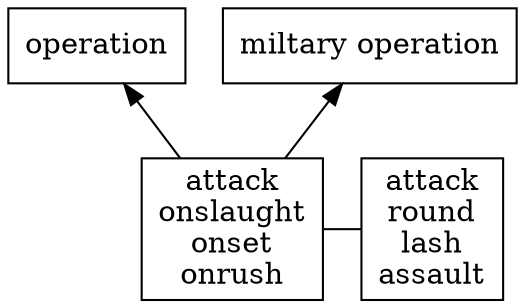 digraph hypernym_tree{
  subgraph operation{
    rank=same;
    "operation" [shape=box, constrained=false];
    "miltary operation" [shape=box, constrained=false];
  }
  subgraph attack{
  	rank=same;
    "attack\nonslaught\nonset\nonrush" [shape=box, constrained=false];
    "attack\nround\nlash\nassault" [shape=box, constrained=false];
  }
  edge[dir=back];
  "operation" -> "attack\nonslaught\nonset\nonrush";
  "miltary operation" -> "attack\nonslaught\nonset\nonrush";
  edge[dir=none];
  "attack\nonslaught\nonset\nonrush" -> "attack\nround\nlash\nassault";
}

